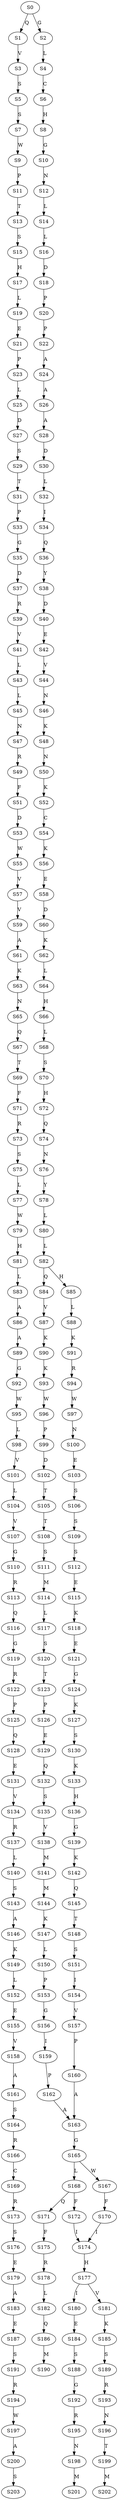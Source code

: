 strict digraph  {
	S0 -> S1 [ label = Q ];
	S0 -> S2 [ label = G ];
	S1 -> S3 [ label = V ];
	S2 -> S4 [ label = L ];
	S3 -> S5 [ label = S ];
	S4 -> S6 [ label = C ];
	S5 -> S7 [ label = S ];
	S6 -> S8 [ label = H ];
	S7 -> S9 [ label = W ];
	S8 -> S10 [ label = G ];
	S9 -> S11 [ label = P ];
	S10 -> S12 [ label = N ];
	S11 -> S13 [ label = T ];
	S12 -> S14 [ label = L ];
	S13 -> S15 [ label = S ];
	S14 -> S16 [ label = L ];
	S15 -> S17 [ label = H ];
	S16 -> S18 [ label = D ];
	S17 -> S19 [ label = L ];
	S18 -> S20 [ label = P ];
	S19 -> S21 [ label = E ];
	S20 -> S22 [ label = P ];
	S21 -> S23 [ label = P ];
	S22 -> S24 [ label = A ];
	S23 -> S25 [ label = L ];
	S24 -> S26 [ label = A ];
	S25 -> S27 [ label = D ];
	S26 -> S28 [ label = A ];
	S27 -> S29 [ label = S ];
	S28 -> S30 [ label = D ];
	S29 -> S31 [ label = T ];
	S30 -> S32 [ label = L ];
	S31 -> S33 [ label = P ];
	S32 -> S34 [ label = I ];
	S33 -> S35 [ label = G ];
	S34 -> S36 [ label = Q ];
	S35 -> S37 [ label = D ];
	S36 -> S38 [ label = Y ];
	S37 -> S39 [ label = R ];
	S38 -> S40 [ label = D ];
	S39 -> S41 [ label = V ];
	S40 -> S42 [ label = E ];
	S41 -> S43 [ label = L ];
	S42 -> S44 [ label = V ];
	S43 -> S45 [ label = L ];
	S44 -> S46 [ label = N ];
	S45 -> S47 [ label = N ];
	S46 -> S48 [ label = K ];
	S47 -> S49 [ label = R ];
	S48 -> S50 [ label = N ];
	S49 -> S51 [ label = F ];
	S50 -> S52 [ label = K ];
	S51 -> S53 [ label = D ];
	S52 -> S54 [ label = C ];
	S53 -> S55 [ label = W ];
	S54 -> S56 [ label = K ];
	S55 -> S57 [ label = V ];
	S56 -> S58 [ label = E ];
	S57 -> S59 [ label = V ];
	S58 -> S60 [ label = D ];
	S59 -> S61 [ label = A ];
	S60 -> S62 [ label = K ];
	S61 -> S63 [ label = K ];
	S62 -> S64 [ label = L ];
	S63 -> S65 [ label = N ];
	S64 -> S66 [ label = H ];
	S65 -> S67 [ label = Q ];
	S66 -> S68 [ label = L ];
	S67 -> S69 [ label = T ];
	S68 -> S70 [ label = S ];
	S69 -> S71 [ label = F ];
	S70 -> S72 [ label = H ];
	S71 -> S73 [ label = R ];
	S72 -> S74 [ label = Q ];
	S73 -> S75 [ label = S ];
	S74 -> S76 [ label = N ];
	S75 -> S77 [ label = L ];
	S76 -> S78 [ label = Y ];
	S77 -> S79 [ label = W ];
	S78 -> S80 [ label = L ];
	S79 -> S81 [ label = H ];
	S80 -> S82 [ label = L ];
	S81 -> S83 [ label = L ];
	S82 -> S84 [ label = Q ];
	S82 -> S85 [ label = H ];
	S83 -> S86 [ label = A ];
	S84 -> S87 [ label = V ];
	S85 -> S88 [ label = L ];
	S86 -> S89 [ label = A ];
	S87 -> S90 [ label = K ];
	S88 -> S91 [ label = K ];
	S89 -> S92 [ label = G ];
	S90 -> S93 [ label = K ];
	S91 -> S94 [ label = R ];
	S92 -> S95 [ label = W ];
	S93 -> S96 [ label = W ];
	S94 -> S97 [ label = W ];
	S95 -> S98 [ label = L ];
	S96 -> S99 [ label = P ];
	S97 -> S100 [ label = N ];
	S98 -> S101 [ label = V ];
	S99 -> S102 [ label = D ];
	S100 -> S103 [ label = E ];
	S101 -> S104 [ label = L ];
	S102 -> S105 [ label = T ];
	S103 -> S106 [ label = S ];
	S104 -> S107 [ label = V ];
	S105 -> S108 [ label = T ];
	S106 -> S109 [ label = S ];
	S107 -> S110 [ label = G ];
	S108 -> S111 [ label = S ];
	S109 -> S112 [ label = S ];
	S110 -> S113 [ label = R ];
	S111 -> S114 [ label = M ];
	S112 -> S115 [ label = E ];
	S113 -> S116 [ label = Q ];
	S114 -> S117 [ label = L ];
	S115 -> S118 [ label = K ];
	S116 -> S119 [ label = G ];
	S117 -> S120 [ label = S ];
	S118 -> S121 [ label = E ];
	S119 -> S122 [ label = R ];
	S120 -> S123 [ label = T ];
	S121 -> S124 [ label = G ];
	S122 -> S125 [ label = P ];
	S123 -> S126 [ label = P ];
	S124 -> S127 [ label = K ];
	S125 -> S128 [ label = Q ];
	S126 -> S129 [ label = E ];
	S127 -> S130 [ label = S ];
	S128 -> S131 [ label = E ];
	S129 -> S132 [ label = Q ];
	S130 -> S133 [ label = K ];
	S131 -> S134 [ label = V ];
	S132 -> S135 [ label = S ];
	S133 -> S136 [ label = H ];
	S134 -> S137 [ label = R ];
	S135 -> S138 [ label = V ];
	S136 -> S139 [ label = G ];
	S137 -> S140 [ label = L ];
	S138 -> S141 [ label = M ];
	S139 -> S142 [ label = K ];
	S140 -> S143 [ label = S ];
	S141 -> S144 [ label = M ];
	S142 -> S145 [ label = Q ];
	S143 -> S146 [ label = A ];
	S144 -> S147 [ label = K ];
	S145 -> S148 [ label = T ];
	S146 -> S149 [ label = K ];
	S147 -> S150 [ label = L ];
	S148 -> S151 [ label = S ];
	S149 -> S152 [ label = L ];
	S150 -> S153 [ label = P ];
	S151 -> S154 [ label = I ];
	S152 -> S155 [ label = E ];
	S153 -> S156 [ label = G ];
	S154 -> S157 [ label = V ];
	S155 -> S158 [ label = V ];
	S156 -> S159 [ label = I ];
	S157 -> S160 [ label = P ];
	S158 -> S161 [ label = A ];
	S159 -> S162 [ label = P ];
	S160 -> S163 [ label = A ];
	S161 -> S164 [ label = S ];
	S162 -> S163 [ label = A ];
	S163 -> S165 [ label = G ];
	S164 -> S166 [ label = R ];
	S165 -> S167 [ label = W ];
	S165 -> S168 [ label = L ];
	S166 -> S169 [ label = C ];
	S167 -> S170 [ label = F ];
	S168 -> S171 [ label = Q ];
	S168 -> S172 [ label = F ];
	S169 -> S173 [ label = R ];
	S170 -> S174 [ label = I ];
	S171 -> S175 [ label = F ];
	S172 -> S174 [ label = I ];
	S173 -> S176 [ label = S ];
	S174 -> S177 [ label = H ];
	S175 -> S178 [ label = R ];
	S176 -> S179 [ label = E ];
	S177 -> S180 [ label = I ];
	S177 -> S181 [ label = V ];
	S178 -> S182 [ label = L ];
	S179 -> S183 [ label = A ];
	S180 -> S184 [ label = E ];
	S181 -> S185 [ label = K ];
	S182 -> S186 [ label = Q ];
	S183 -> S187 [ label = E ];
	S184 -> S188 [ label = S ];
	S185 -> S189 [ label = S ];
	S186 -> S190 [ label = M ];
	S187 -> S191 [ label = S ];
	S188 -> S192 [ label = G ];
	S189 -> S193 [ label = R ];
	S191 -> S194 [ label = R ];
	S192 -> S195 [ label = R ];
	S193 -> S196 [ label = N ];
	S194 -> S197 [ label = W ];
	S195 -> S198 [ label = N ];
	S196 -> S199 [ label = T ];
	S197 -> S200 [ label = A ];
	S198 -> S201 [ label = M ];
	S199 -> S202 [ label = M ];
	S200 -> S203 [ label = S ];
}
